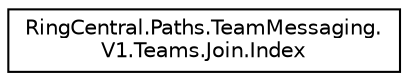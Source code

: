 digraph "Graphical Class Hierarchy"
{
 // LATEX_PDF_SIZE
  edge [fontname="Helvetica",fontsize="10",labelfontname="Helvetica",labelfontsize="10"];
  node [fontname="Helvetica",fontsize="10",shape=record];
  rankdir="LR";
  Node0 [label="RingCentral.Paths.TeamMessaging.\lV1.Teams.Join.Index",height=0.2,width=0.4,color="black", fillcolor="white", style="filled",URL="$classRingCentral_1_1Paths_1_1TeamMessaging_1_1V1_1_1Teams_1_1Join_1_1Index.html",tooltip=" "];
}
